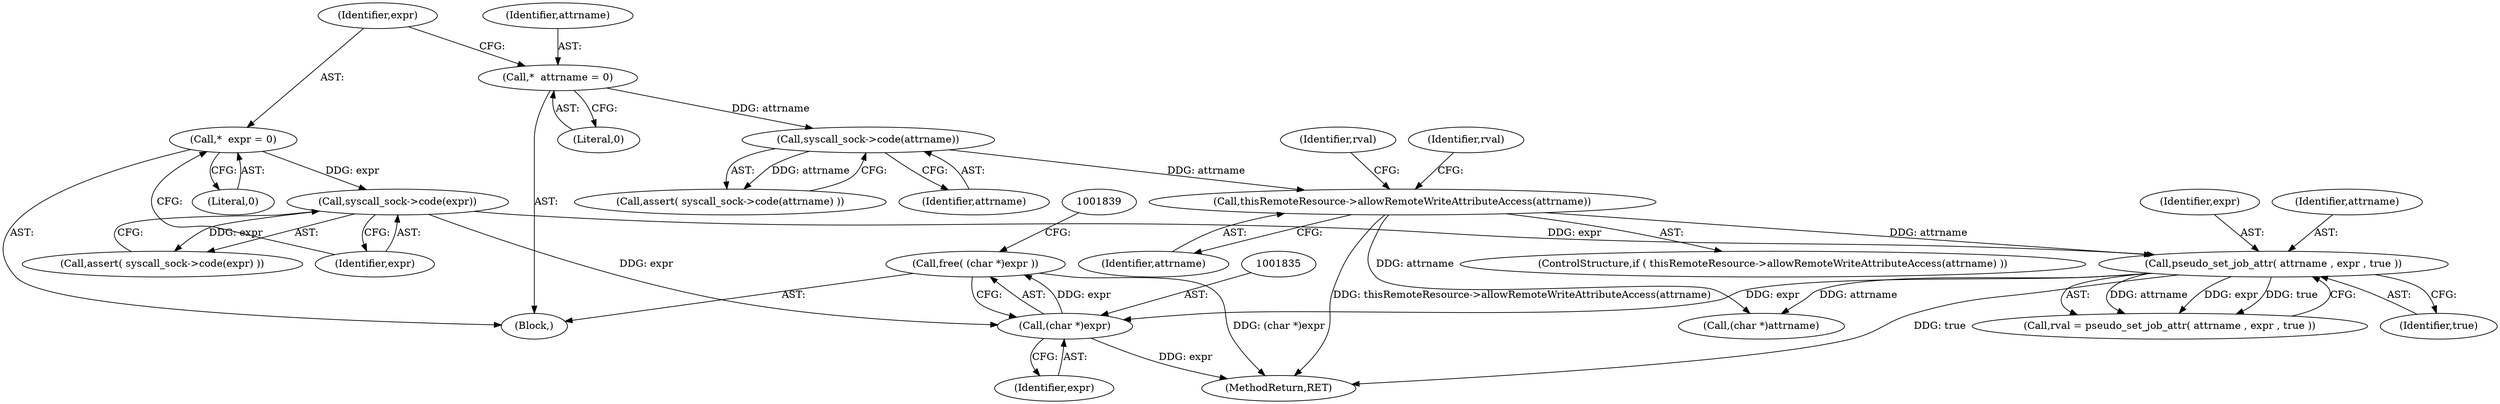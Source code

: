 digraph "0_htcondor_5e5571d1a431eb3c61977b6dd6ec90186ef79867_4@API" {
"1001833" [label="(Call,free( (char *)expr ))"];
"1001834" [label="(Call,(char *)expr)"];
"1001794" [label="(Call,pseudo_set_job_attr( attrname , expr , true ))"];
"1001789" [label="(Call,thisRemoteResource->allowRemoteWriteAttributeAccess(attrname))"];
"1001779" [label="(Call,syscall_sock->code(attrname))"];
"1001768" [label="(Call,*  attrname = 0)"];
"1001776" [label="(Call,syscall_sock->code(expr))"];
"1001772" [label="(Call,*  expr = 0)"];
"1001778" [label="(Call,assert( syscall_sock->code(attrname) ))"];
"1001779" [label="(Call,syscall_sock->code(attrname))"];
"1001772" [label="(Call,*  expr = 0)"];
"1001774" [label="(Literal,0)"];
"1001836" [label="(Identifier,expr)"];
"1001795" [label="(Identifier,attrname)"];
"1001797" [label="(Identifier,true)"];
"1001780" [label="(Identifier,attrname)"];
"1001770" [label="(Literal,0)"];
"1001794" [label="(Call,pseudo_set_job_attr( attrname , expr , true ))"];
"1001838" [label="(Call,(char *)attrname)"];
"1001777" [label="(Identifier,expr)"];
"1001768" [label="(Call,*  attrname = 0)"];
"1001789" [label="(Call,thisRemoteResource->allowRemoteWriteAttributeAccess(attrname))"];
"1001796" [label="(Identifier,expr)"];
"1001833" [label="(Call,free( (char *)expr ))"];
"1001766" [label="(Block,)"];
"1001792" [label="(Call,rval = pseudo_set_job_attr( attrname , expr , true ))"];
"1001788" [label="(ControlStructure,if ( thisRemoteResource->allowRemoteWriteAttributeAccess(attrname) ))"];
"1001790" [label="(Identifier,attrname)"];
"1001775" [label="(Call,assert( syscall_sock->code(expr) ))"];
"1001776" [label="(Call,syscall_sock->code(expr))"];
"1001769" [label="(Identifier,attrname)"];
"1001806" [label="(Identifier,rval)"];
"1001793" [label="(Identifier,rval)"];
"1001773" [label="(Identifier,expr)"];
"1002472" [label="(MethodReturn,RET)"];
"1001834" [label="(Call,(char *)expr)"];
"1001833" -> "1001766"  [label="AST: "];
"1001833" -> "1001834"  [label="CFG: "];
"1001834" -> "1001833"  [label="AST: "];
"1001839" -> "1001833"  [label="CFG: "];
"1001833" -> "1002472"  [label="DDG: (char *)expr"];
"1001834" -> "1001833"  [label="DDG: expr"];
"1001834" -> "1001836"  [label="CFG: "];
"1001835" -> "1001834"  [label="AST: "];
"1001836" -> "1001834"  [label="AST: "];
"1001834" -> "1002472"  [label="DDG: expr"];
"1001794" -> "1001834"  [label="DDG: expr"];
"1001776" -> "1001834"  [label="DDG: expr"];
"1001794" -> "1001792"  [label="AST: "];
"1001794" -> "1001797"  [label="CFG: "];
"1001795" -> "1001794"  [label="AST: "];
"1001796" -> "1001794"  [label="AST: "];
"1001797" -> "1001794"  [label="AST: "];
"1001792" -> "1001794"  [label="CFG: "];
"1001794" -> "1002472"  [label="DDG: true"];
"1001794" -> "1001792"  [label="DDG: attrname"];
"1001794" -> "1001792"  [label="DDG: expr"];
"1001794" -> "1001792"  [label="DDG: true"];
"1001789" -> "1001794"  [label="DDG: attrname"];
"1001776" -> "1001794"  [label="DDG: expr"];
"1001794" -> "1001838"  [label="DDG: attrname"];
"1001789" -> "1001788"  [label="AST: "];
"1001789" -> "1001790"  [label="CFG: "];
"1001790" -> "1001789"  [label="AST: "];
"1001793" -> "1001789"  [label="CFG: "];
"1001806" -> "1001789"  [label="CFG: "];
"1001789" -> "1002472"  [label="DDG: thisRemoteResource->allowRemoteWriteAttributeAccess(attrname)"];
"1001779" -> "1001789"  [label="DDG: attrname"];
"1001789" -> "1001838"  [label="DDG: attrname"];
"1001779" -> "1001778"  [label="AST: "];
"1001779" -> "1001780"  [label="CFG: "];
"1001780" -> "1001779"  [label="AST: "];
"1001778" -> "1001779"  [label="CFG: "];
"1001779" -> "1001778"  [label="DDG: attrname"];
"1001768" -> "1001779"  [label="DDG: attrname"];
"1001768" -> "1001766"  [label="AST: "];
"1001768" -> "1001770"  [label="CFG: "];
"1001769" -> "1001768"  [label="AST: "];
"1001770" -> "1001768"  [label="AST: "];
"1001773" -> "1001768"  [label="CFG: "];
"1001776" -> "1001775"  [label="AST: "];
"1001776" -> "1001777"  [label="CFG: "];
"1001777" -> "1001776"  [label="AST: "];
"1001775" -> "1001776"  [label="CFG: "];
"1001776" -> "1001775"  [label="DDG: expr"];
"1001772" -> "1001776"  [label="DDG: expr"];
"1001772" -> "1001766"  [label="AST: "];
"1001772" -> "1001774"  [label="CFG: "];
"1001773" -> "1001772"  [label="AST: "];
"1001774" -> "1001772"  [label="AST: "];
"1001777" -> "1001772"  [label="CFG: "];
}
